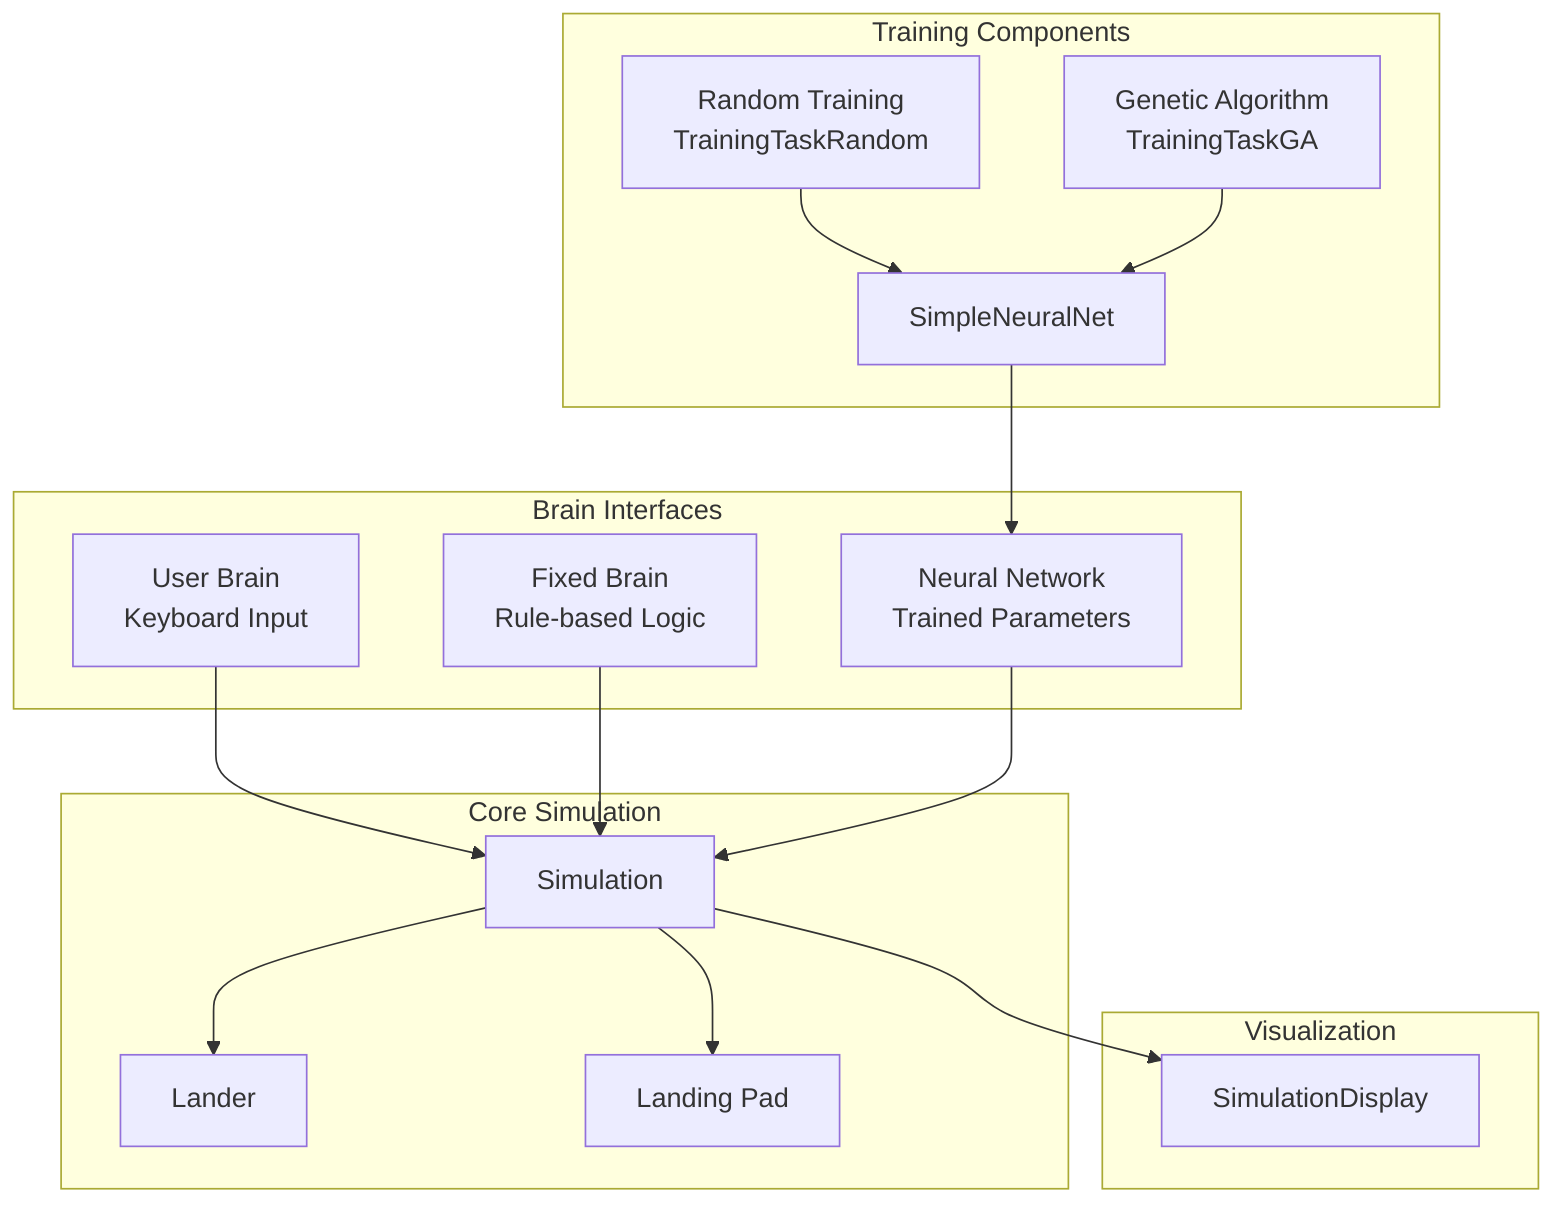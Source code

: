 flowchart TB
    subgraph "Core Simulation"
        sim[Simulation]:::secondary
        lander[Lander]:::secondary
        pad[Landing Pad]:::secondary

        sim --> lander
        sim --> pad
    end

    subgraph "Brain Interfaces"
        user[User Brain<br>Keyboard Input]:::tertiary
        fixed[Fixed Brain<br>Rule-based Logic]:::tertiary
        nn[Neural Network<br>Trained Parameters]:::tertiary
    end

    subgraph "Training Components"
        trainer_random[Random Training<br>TrainingTaskRandom]:::quaternary
        trainer_ga[Genetic Algorithm<br>TrainingTaskGA]:::quaternary

        nn_model[SimpleNeuralNet]
        trainer_random --> nn_model
        trainer_ga --> nn_model
    end

    user --> sim
    fixed --> sim
    nn --> sim

    subgraph "Visualization"
        display[SimulationDisplay]:::tertiary

        sim --> display
    end

    nn_model --> nn